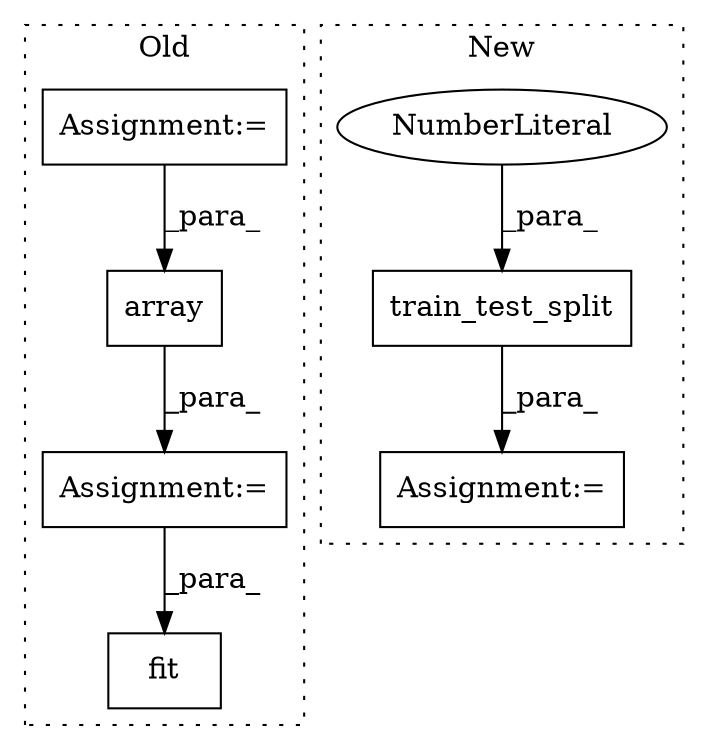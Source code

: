 digraph G {
subgraph cluster0 {
1 [label="array" a="32" s="1339,1563" l="17,-5" shape="box"];
3 [label="fit" a="32" s="1802,1840" l="4,1" shape="box"];
5 [label="Assignment:=" a="7" s="1524" l="31" shape="box"];
6 [label="Assignment:=" a="7" s="1332" l="1" shape="box"];
label = "Old";
style="dotted";
}
subgraph cluster1 {
2 [label="train_test_split" a="32" s="1406,1467" l="17,1" shape="box"];
4 [label="NumberLiteral" a="34" s="1458" l="2" shape="ellipse"];
7 [label="Assignment:=" a="7" s="1404" l="2" shape="box"];
label = "New";
style="dotted";
}
1 -> 6 [label="_para_"];
2 -> 7 [label="_para_"];
4 -> 2 [label="_para_"];
5 -> 1 [label="_para_"];
6 -> 3 [label="_para_"];
}